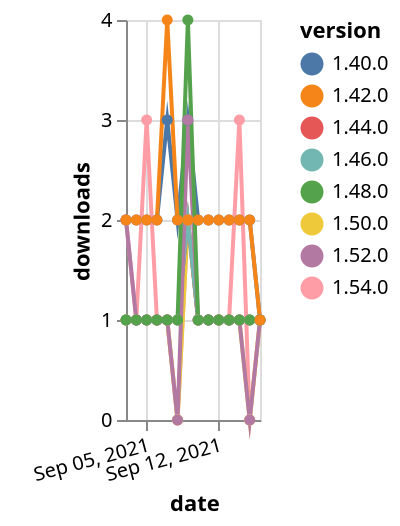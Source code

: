 {"$schema": "https://vega.github.io/schema/vega-lite/v5.json", "description": "A simple bar chart with embedded data.", "data": {"values": [{"date": "2021-09-03", "total": 121, "delta": 2, "version": "1.54.0"}, {"date": "2021-09-04", "total": 122, "delta": 1, "version": "1.54.0"}, {"date": "2021-09-05", "total": 125, "delta": 3, "version": "1.54.0"}, {"date": "2021-09-06", "total": 126, "delta": 1, "version": "1.54.0"}, {"date": "2021-09-07", "total": 127, "delta": 1, "version": "1.54.0"}, {"date": "2021-09-08", "total": 127, "delta": 0, "version": "1.54.0"}, {"date": "2021-09-09", "total": 129, "delta": 2, "version": "1.54.0"}, {"date": "2021-09-10", "total": 130, "delta": 1, "version": "1.54.0"}, {"date": "2021-09-11", "total": 131, "delta": 1, "version": "1.54.0"}, {"date": "2021-09-12", "total": 132, "delta": 1, "version": "1.54.0"}, {"date": "2021-09-13", "total": 133, "delta": 1, "version": "1.54.0"}, {"date": "2021-09-14", "total": 136, "delta": 3, "version": "1.54.0"}, {"date": "2021-09-15", "total": 136, "delta": 0, "version": "1.54.0"}, {"date": "2021-09-16", "total": 137, "delta": 1, "version": "1.54.0"}, {"date": "2021-09-03", "total": 161, "delta": 1, "version": "1.50.0"}, {"date": "2021-09-04", "total": 162, "delta": 1, "version": "1.50.0"}, {"date": "2021-09-05", "total": 163, "delta": 1, "version": "1.50.0"}, {"date": "2021-09-06", "total": 164, "delta": 1, "version": "1.50.0"}, {"date": "2021-09-07", "total": 165, "delta": 1, "version": "1.50.0"}, {"date": "2021-09-08", "total": 165, "delta": 0, "version": "1.50.0"}, {"date": "2021-09-09", "total": 167, "delta": 2, "version": "1.50.0"}, {"date": "2021-09-10", "total": 168, "delta": 1, "version": "1.50.0"}, {"date": "2021-09-11", "total": 169, "delta": 1, "version": "1.50.0"}, {"date": "2021-09-12", "total": 170, "delta": 1, "version": "1.50.0"}, {"date": "2021-09-13", "total": 171, "delta": 1, "version": "1.50.0"}, {"date": "2021-09-14", "total": 172, "delta": 1, "version": "1.50.0"}, {"date": "2021-09-15", "total": 172, "delta": 0, "version": "1.50.0"}, {"date": "2021-09-16", "total": 173, "delta": 1, "version": "1.50.0"}, {"date": "2021-09-03", "total": 254, "delta": 1, "version": "1.44.0"}, {"date": "2021-09-04", "total": 255, "delta": 1, "version": "1.44.0"}, {"date": "2021-09-05", "total": 256, "delta": 1, "version": "1.44.0"}, {"date": "2021-09-06", "total": 257, "delta": 1, "version": "1.44.0"}, {"date": "2021-09-07", "total": 258, "delta": 1, "version": "1.44.0"}, {"date": "2021-09-08", "total": 259, "delta": 1, "version": "1.44.0"}, {"date": "2021-09-09", "total": 261, "delta": 2, "version": "1.44.0"}, {"date": "2021-09-10", "total": 262, "delta": 1, "version": "1.44.0"}, {"date": "2021-09-11", "total": 263, "delta": 1, "version": "1.44.0"}, {"date": "2021-09-12", "total": 264, "delta": 1, "version": "1.44.0"}, {"date": "2021-09-13", "total": 265, "delta": 1, "version": "1.44.0"}, {"date": "2021-09-14", "total": 266, "delta": 1, "version": "1.44.0"}, {"date": "2021-09-15", "total": 267, "delta": 1, "version": "1.44.0"}, {"date": "2021-09-16", "total": 268, "delta": 1, "version": "1.44.0"}, {"date": "2021-09-03", "total": 2598, "delta": 2, "version": "1.40.0"}, {"date": "2021-09-04", "total": 2600, "delta": 2, "version": "1.40.0"}, {"date": "2021-09-05", "total": 2602, "delta": 2, "version": "1.40.0"}, {"date": "2021-09-06", "total": 2604, "delta": 2, "version": "1.40.0"}, {"date": "2021-09-07", "total": 2607, "delta": 3, "version": "1.40.0"}, {"date": "2021-09-08", "total": 2609, "delta": 2, "version": "1.40.0"}, {"date": "2021-09-09", "total": 2612, "delta": 3, "version": "1.40.0"}, {"date": "2021-09-10", "total": 2614, "delta": 2, "version": "1.40.0"}, {"date": "2021-09-11", "total": 2616, "delta": 2, "version": "1.40.0"}, {"date": "2021-09-12", "total": 2618, "delta": 2, "version": "1.40.0"}, {"date": "2021-09-13", "total": 2620, "delta": 2, "version": "1.40.0"}, {"date": "2021-09-14", "total": 2622, "delta": 2, "version": "1.40.0"}, {"date": "2021-09-15", "total": 2624, "delta": 2, "version": "1.40.0"}, {"date": "2021-09-16", "total": 2625, "delta": 1, "version": "1.40.0"}, {"date": "2021-09-03", "total": 202, "delta": 1, "version": "1.46.0"}, {"date": "2021-09-04", "total": 203, "delta": 1, "version": "1.46.0"}, {"date": "2021-09-05", "total": 204, "delta": 1, "version": "1.46.0"}, {"date": "2021-09-06", "total": 205, "delta": 1, "version": "1.46.0"}, {"date": "2021-09-07", "total": 206, "delta": 1, "version": "1.46.0"}, {"date": "2021-09-08", "total": 207, "delta": 1, "version": "1.46.0"}, {"date": "2021-09-09", "total": 209, "delta": 2, "version": "1.46.0"}, {"date": "2021-09-10", "total": 210, "delta": 1, "version": "1.46.0"}, {"date": "2021-09-11", "total": 211, "delta": 1, "version": "1.46.0"}, {"date": "2021-09-12", "total": 212, "delta": 1, "version": "1.46.0"}, {"date": "2021-09-13", "total": 213, "delta": 1, "version": "1.46.0"}, {"date": "2021-09-14", "total": 214, "delta": 1, "version": "1.46.0"}, {"date": "2021-09-15", "total": 215, "delta": 1, "version": "1.46.0"}, {"date": "2021-09-16", "total": 216, "delta": 1, "version": "1.46.0"}, {"date": "2021-09-03", "total": 181, "delta": 2, "version": "1.52.0"}, {"date": "2021-09-04", "total": 182, "delta": 1, "version": "1.52.0"}, {"date": "2021-09-05", "total": 183, "delta": 1, "version": "1.52.0"}, {"date": "2021-09-06", "total": 184, "delta": 1, "version": "1.52.0"}, {"date": "2021-09-07", "total": 185, "delta": 1, "version": "1.52.0"}, {"date": "2021-09-08", "total": 185, "delta": 0, "version": "1.52.0"}, {"date": "2021-09-09", "total": 188, "delta": 3, "version": "1.52.0"}, {"date": "2021-09-10", "total": 189, "delta": 1, "version": "1.52.0"}, {"date": "2021-09-11", "total": 190, "delta": 1, "version": "1.52.0"}, {"date": "2021-09-12", "total": 191, "delta": 1, "version": "1.52.0"}, {"date": "2021-09-13", "total": 192, "delta": 1, "version": "1.52.0"}, {"date": "2021-09-14", "total": 193, "delta": 1, "version": "1.52.0"}, {"date": "2021-09-15", "total": 193, "delta": 0, "version": "1.52.0"}, {"date": "2021-09-16", "total": 194, "delta": 1, "version": "1.52.0"}, {"date": "2021-09-03", "total": 209, "delta": 1, "version": "1.48.0"}, {"date": "2021-09-04", "total": 210, "delta": 1, "version": "1.48.0"}, {"date": "2021-09-05", "total": 211, "delta": 1, "version": "1.48.0"}, {"date": "2021-09-06", "total": 212, "delta": 1, "version": "1.48.0"}, {"date": "2021-09-07", "total": 213, "delta": 1, "version": "1.48.0"}, {"date": "2021-09-08", "total": 214, "delta": 1, "version": "1.48.0"}, {"date": "2021-09-09", "total": 218, "delta": 4, "version": "1.48.0"}, {"date": "2021-09-10", "total": 219, "delta": 1, "version": "1.48.0"}, {"date": "2021-09-11", "total": 220, "delta": 1, "version": "1.48.0"}, {"date": "2021-09-12", "total": 221, "delta": 1, "version": "1.48.0"}, {"date": "2021-09-13", "total": 222, "delta": 1, "version": "1.48.0"}, {"date": "2021-09-14", "total": 223, "delta": 1, "version": "1.48.0"}, {"date": "2021-09-15", "total": 224, "delta": 1, "version": "1.48.0"}, {"date": "2021-09-16", "total": 225, "delta": 1, "version": "1.48.0"}, {"date": "2021-09-03", "total": 2442, "delta": 2, "version": "1.42.0"}, {"date": "2021-09-04", "total": 2444, "delta": 2, "version": "1.42.0"}, {"date": "2021-09-05", "total": 2446, "delta": 2, "version": "1.42.0"}, {"date": "2021-09-06", "total": 2448, "delta": 2, "version": "1.42.0"}, {"date": "2021-09-07", "total": 2452, "delta": 4, "version": "1.42.0"}, {"date": "2021-09-08", "total": 2454, "delta": 2, "version": "1.42.0"}, {"date": "2021-09-09", "total": 2456, "delta": 2, "version": "1.42.0"}, {"date": "2021-09-10", "total": 2458, "delta": 2, "version": "1.42.0"}, {"date": "2021-09-11", "total": 2460, "delta": 2, "version": "1.42.0"}, {"date": "2021-09-12", "total": 2462, "delta": 2, "version": "1.42.0"}, {"date": "2021-09-13", "total": 2464, "delta": 2, "version": "1.42.0"}, {"date": "2021-09-14", "total": 2466, "delta": 2, "version": "1.42.0"}, {"date": "2021-09-15", "total": 2468, "delta": 2, "version": "1.42.0"}, {"date": "2021-09-16", "total": 2469, "delta": 1, "version": "1.42.0"}]}, "width": "container", "mark": {"type": "line", "point": {"filled": true}}, "encoding": {"x": {"field": "date", "type": "temporal", "timeUnit": "yearmonthdate", "title": "date", "axis": {"labelAngle": -15}}, "y": {"field": "delta", "type": "quantitative", "title": "downloads"}, "color": {"field": "version", "type": "nominal"}, "tooltip": {"field": "delta"}}}